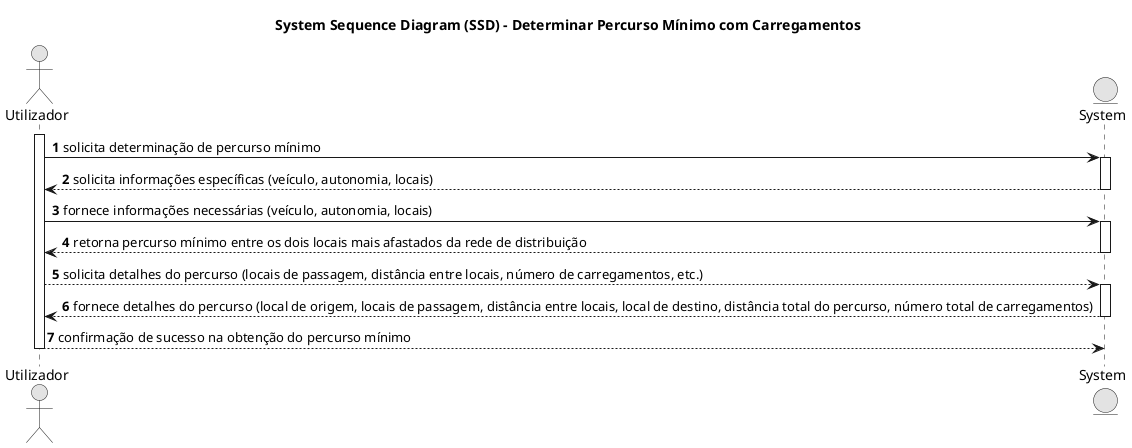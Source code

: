 @startuml
'skinparam SequenceMessageAlign center

skinparam monochrome true
skinparam packageStyle rectangle
skinparam shadowing false

title System Sequence Diagram (SSD) - Determinar Percurso Mínimo com Carregamentos

autonumber

actor "Utilizador" as Utilizador
entity "System" as System

activate Utilizador
Utilizador -> System : solicita determinação de percurso mínimo
activate System

System --> Utilizador : solicita informações específicas (veículo, autonomia, locais)
deactivate System

Utilizador -> System : fornece informações necessárias (veículo, autonomia, locais)
activate System

System --> Utilizador : retorna percurso mínimo entre os dois locais mais afastados da rede de distribuição
deactivate System

Utilizador --> System : solicita detalhes do percurso (locais de passagem, distância entre locais, número de carregamentos, etc.)
activate System

System --> Utilizador : fornece detalhes do percurso (local de origem, locais de passagem, distância entre locais, local de destino, distância total do percurso, número total de carregamentos)
deactivate System

Utilizador --> System : confirmação de sucesso na obtenção do percurso mínimo
deactivate Utilizador

@enduml
